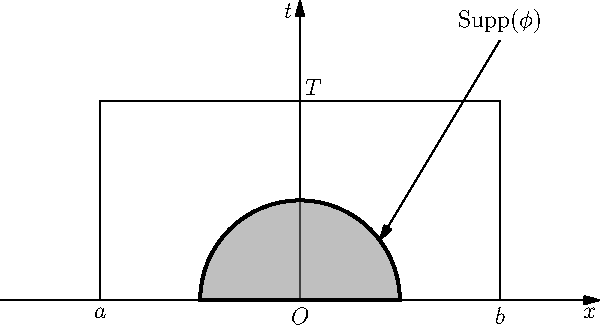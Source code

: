 import graph;
size(300,0);

pen pc =  opacity(0.5, "Compatible") + grey;
path c = arc((0,0), 0.5, 0, 180);
c = c--cycle;
filldraw(c, pc, linewidth(1.5));

xaxis("$x$", -1.5, 1.5, Arrow);
yaxis("$t$", 0, 1.5, Arrow);

pair p1 = (-1,0);
pair p2 = (-1,1);
pair p3 = (+1,1);
pair p4 = (+1,0);

draw(p1--p2--p3--p4);
label("$T$", 0.5(p2+p3), NE);
label("$a$", p1, S);
label("$b$", p4, S);
label("$O$", (0,0), S);

pair pl = (1,1.3);
draw(pl--(0.4,sqrt(0.5*0.5-0.4*0.4)), Arrow);
label("Supp($\phi$)", pl, N);
